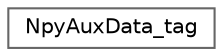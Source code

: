 digraph "Graphical Class Hierarchy"
{
 // LATEX_PDF_SIZE
  bgcolor="transparent";
  edge [fontname=Helvetica,fontsize=10,labelfontname=Helvetica,labelfontsize=10];
  node [fontname=Helvetica,fontsize=10,shape=box,height=0.2,width=0.4];
  rankdir="LR";
  Node0 [id="Node000000",label="NpyAuxData_tag",height=0.2,width=0.4,color="grey40", fillcolor="white", style="filled",URL="$d3/dd6/structNpyAuxData__tag.html",tooltip=" "];
}
